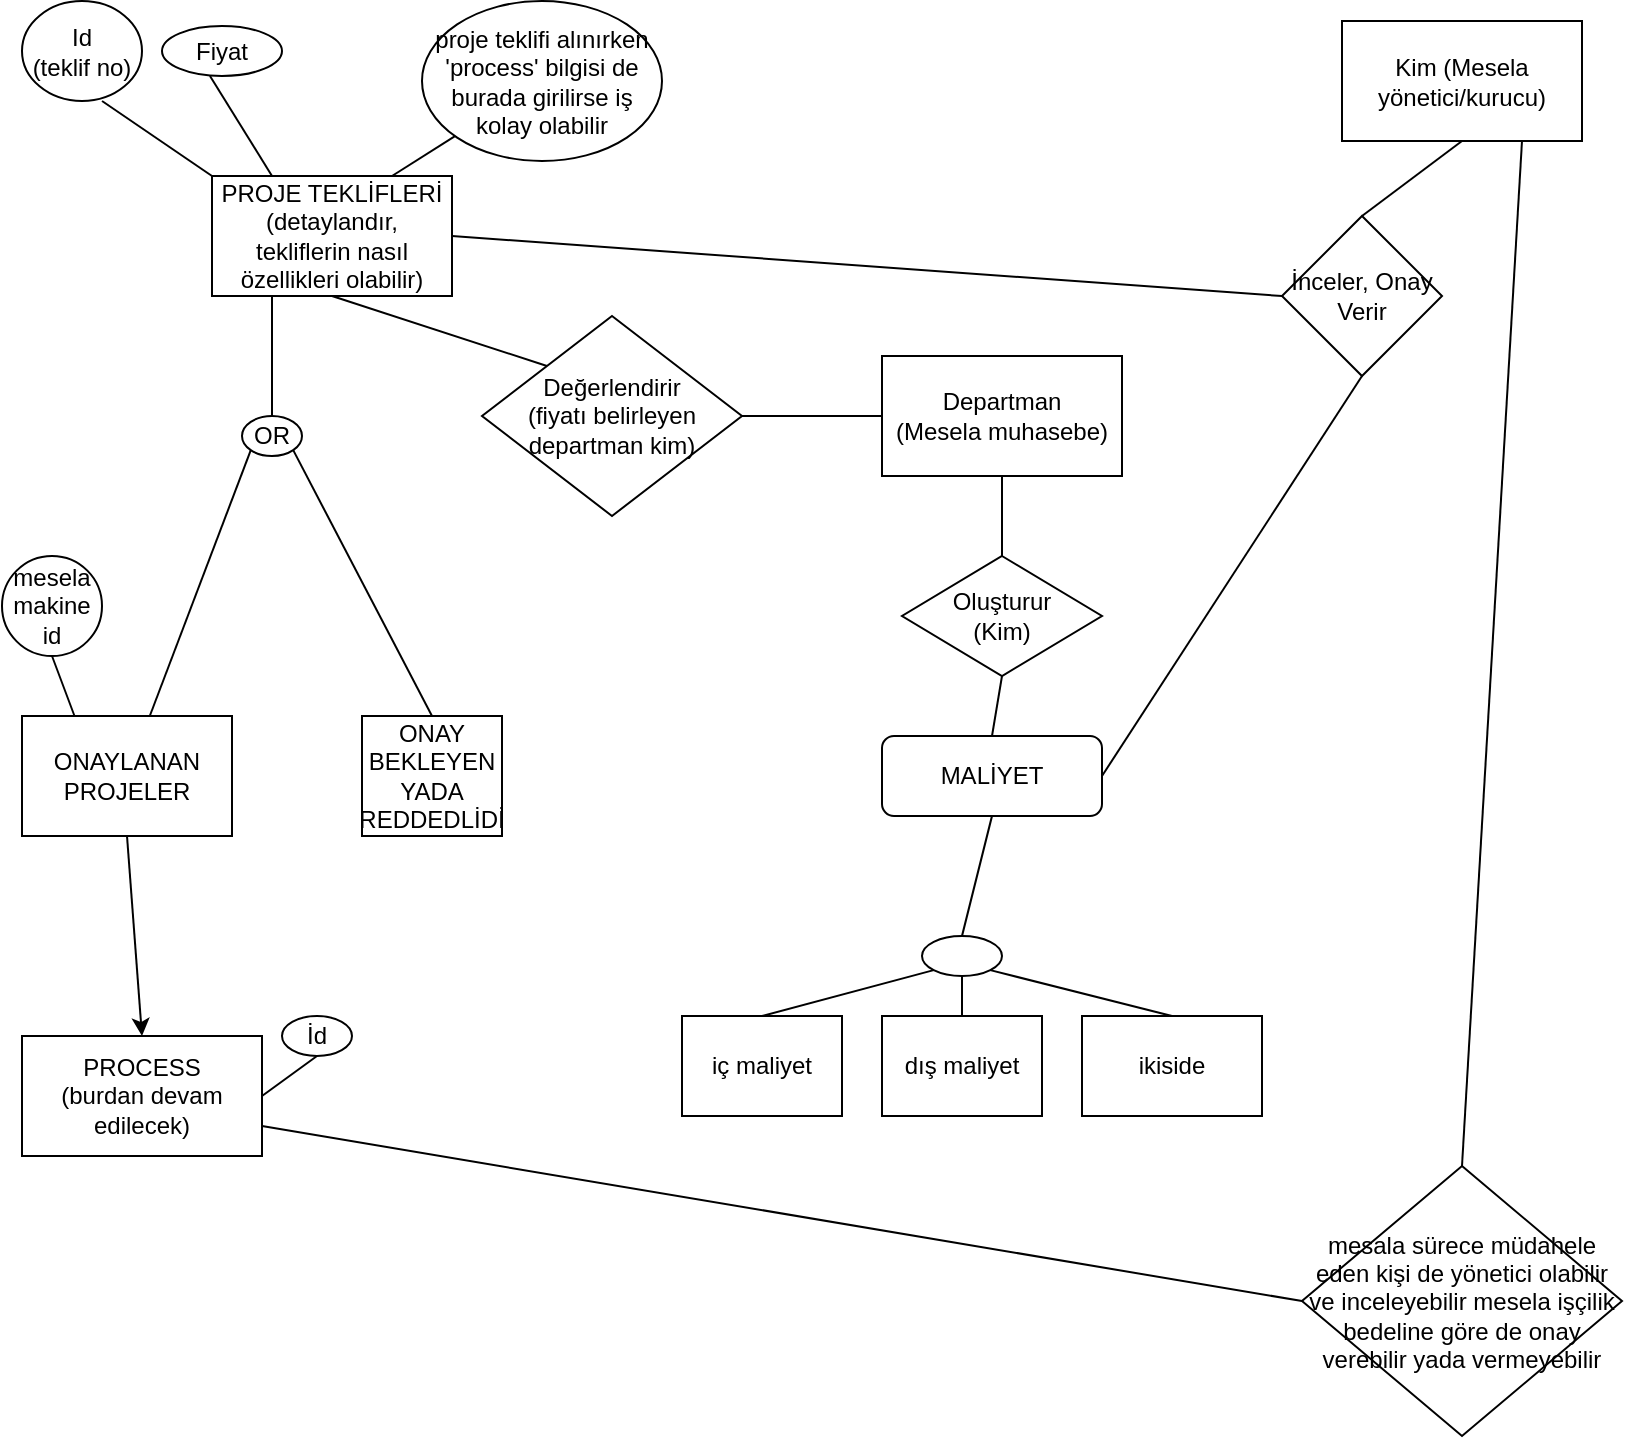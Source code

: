 <mxfile version="21.3.4" type="github">
  <diagram name="Sayfa -1" id="zG_2l_ArqiEFrmXrTz8i">
    <mxGraphModel dx="806" dy="402" grid="1" gridSize="10" guides="1" tooltips="1" connect="1" arrows="1" fold="1" page="1" pageScale="1" pageWidth="827" pageHeight="1169" math="0" shadow="0">
      <root>
        <mxCell id="0" />
        <mxCell id="1" parent="0" />
        <mxCell id="zONAMrrNQjnf0vysekHA-1" value="PROJE TEKLİFLERİ&lt;br&gt;(detaylandır,&lt;br&gt;tekliflerin nasıl özellikleri olabilir)" style="rounded=0;whiteSpace=wrap;html=1;" parent="1" vertex="1">
          <mxGeometry x="115" y="90" width="120" height="60" as="geometry" />
        </mxCell>
        <mxCell id="zONAMrrNQjnf0vysekHA-3" value="" style="endArrow=none;html=1;rounded=0;exitX=0;exitY=0;exitDx=0;exitDy=0;entryX=0.667;entryY=1;entryDx=0;entryDy=0;entryPerimeter=0;" parent="1" source="zONAMrrNQjnf0vysekHA-1" target="zONAMrrNQjnf0vysekHA-4" edge="1">
          <mxGeometry width="50" height="50" relative="1" as="geometry">
            <mxPoint x="390" y="200" as="sourcePoint" />
            <mxPoint x="180" y="130" as="targetPoint" />
          </mxGeometry>
        </mxCell>
        <mxCell id="zONAMrrNQjnf0vysekHA-4" value="Id&lt;br&gt;(teklif no)" style="ellipse;whiteSpace=wrap;html=1;" parent="1" vertex="1">
          <mxGeometry x="20" y="2.5" width="60" height="50" as="geometry" />
        </mxCell>
        <mxCell id="zONAMrrNQjnf0vysekHA-5" value="Değerlendirir&lt;br&gt;(fiyatı belirleyen departman kim)" style="rhombus;whiteSpace=wrap;html=1;" parent="1" vertex="1">
          <mxGeometry x="250" y="160" width="130" height="100" as="geometry" />
        </mxCell>
        <mxCell id="zONAMrrNQjnf0vysekHA-6" value="" style="endArrow=none;html=1;rounded=0;exitX=0;exitY=0;exitDx=0;exitDy=0;entryX=0.5;entryY=1;entryDx=0;entryDy=0;" parent="1" source="zONAMrrNQjnf0vysekHA-5" target="zONAMrrNQjnf0vysekHA-1" edge="1">
          <mxGeometry width="50" height="50" relative="1" as="geometry">
            <mxPoint x="390" y="390" as="sourcePoint" />
            <mxPoint x="440" y="340" as="targetPoint" />
          </mxGeometry>
        </mxCell>
        <mxCell id="zONAMrrNQjnf0vysekHA-7" value="MALİYET" style="rounded=1;whiteSpace=wrap;html=1;fillColor=none;" parent="1" vertex="1">
          <mxGeometry x="450" y="370" width="110" height="40" as="geometry" />
        </mxCell>
        <mxCell id="zONAMrrNQjnf0vysekHA-12" value="dış maliyet" style="rounded=0;whiteSpace=wrap;html=1;" parent="1" vertex="1">
          <mxGeometry x="450" y="510" width="80" height="50" as="geometry" />
        </mxCell>
        <mxCell id="zONAMrrNQjnf0vysekHA-13" value="iç maliyet" style="rounded=0;whiteSpace=wrap;html=1;" parent="1" vertex="1">
          <mxGeometry x="350" y="510" width="80" height="50" as="geometry" />
        </mxCell>
        <mxCell id="zONAMrrNQjnf0vysekHA-15" value="Oluşturur&lt;br&gt;(Kim)" style="rhombus;whiteSpace=wrap;html=1;" parent="1" vertex="1">
          <mxGeometry x="460" y="280" width="100" height="60" as="geometry" />
        </mxCell>
        <mxCell id="zONAMrrNQjnf0vysekHA-16" value="" style="endArrow=none;html=1;rounded=0;exitX=0.5;exitY=0;exitDx=0;exitDy=0;entryX=0.5;entryY=1;entryDx=0;entryDy=0;" parent="1" source="zONAMrrNQjnf0vysekHA-7" target="zONAMrrNQjnf0vysekHA-15" edge="1">
          <mxGeometry width="50" height="50" relative="1" as="geometry">
            <mxPoint x="390" y="390" as="sourcePoint" />
            <mxPoint x="440" y="340" as="targetPoint" />
          </mxGeometry>
        </mxCell>
        <mxCell id="zONAMrrNQjnf0vysekHA-17" value="Departman&lt;br&gt;(Mesela muhasebe)" style="rounded=0;whiteSpace=wrap;html=1;" parent="1" vertex="1">
          <mxGeometry x="450" y="180" width="120" height="60" as="geometry" />
        </mxCell>
        <mxCell id="zONAMrrNQjnf0vysekHA-18" value="" style="endArrow=none;html=1;rounded=0;entryX=0.5;entryY=1;entryDx=0;entryDy=0;exitX=0.5;exitY=0;exitDx=0;exitDy=0;" parent="1" source="zONAMrrNQjnf0vysekHA-15" target="zONAMrrNQjnf0vysekHA-17" edge="1">
          <mxGeometry width="50" height="50" relative="1" as="geometry">
            <mxPoint x="390" y="390" as="sourcePoint" />
            <mxPoint x="440" y="340" as="targetPoint" />
          </mxGeometry>
        </mxCell>
        <mxCell id="zONAMrrNQjnf0vysekHA-19" value="" style="endArrow=none;html=1;rounded=0;exitX=1;exitY=0.5;exitDx=0;exitDy=0;entryX=0;entryY=0.5;entryDx=0;entryDy=0;" parent="1" source="zONAMrrNQjnf0vysekHA-5" target="zONAMrrNQjnf0vysekHA-17" edge="1">
          <mxGeometry width="50" height="50" relative="1" as="geometry">
            <mxPoint x="390" y="390" as="sourcePoint" />
            <mxPoint x="440" y="340" as="targetPoint" />
            <Array as="points" />
          </mxGeometry>
        </mxCell>
        <mxCell id="zONAMrrNQjnf0vysekHA-21" value="Fiyat" style="ellipse;whiteSpace=wrap;html=1;" parent="1" vertex="1">
          <mxGeometry x="90" y="15" width="60" height="25" as="geometry" />
        </mxCell>
        <mxCell id="zONAMrrNQjnf0vysekHA-23" value="" style="endArrow=none;html=1;rounded=0;exitX=0.25;exitY=0;exitDx=0;exitDy=0;entryX=0.4;entryY=1;entryDx=0;entryDy=0;entryPerimeter=0;" parent="1" source="zONAMrrNQjnf0vysekHA-1" target="zONAMrrNQjnf0vysekHA-21" edge="1">
          <mxGeometry width="50" height="50" relative="1" as="geometry">
            <mxPoint x="390" y="320" as="sourcePoint" />
            <mxPoint x="440" y="270" as="targetPoint" />
          </mxGeometry>
        </mxCell>
        <mxCell id="L7gXg9hvqnpm4vM7p5AW-1" value="" style="endArrow=none;html=1;rounded=0;exitX=1;exitY=0.5;exitDx=0;exitDy=0;entryX=0.5;entryY=1;entryDx=0;entryDy=0;" edge="1" parent="1" source="zONAMrrNQjnf0vysekHA-7" target="L7gXg9hvqnpm4vM7p5AW-3">
          <mxGeometry width="50" height="50" relative="1" as="geometry">
            <mxPoint x="390" y="390" as="sourcePoint" />
            <mxPoint x="680" y="320" as="targetPoint" />
          </mxGeometry>
        </mxCell>
        <mxCell id="L7gXg9hvqnpm4vM7p5AW-2" value="Kim (Mesela yönetici/kurucu)" style="rounded=0;whiteSpace=wrap;html=1;" vertex="1" parent="1">
          <mxGeometry x="680" y="12.5" width="120" height="60" as="geometry" />
        </mxCell>
        <mxCell id="L7gXg9hvqnpm4vM7p5AW-3" value="İnceler, Onay Verir" style="rhombus;whiteSpace=wrap;html=1;" vertex="1" parent="1">
          <mxGeometry x="650" y="110" width="80" height="80" as="geometry" />
        </mxCell>
        <mxCell id="L7gXg9hvqnpm4vM7p5AW-4" value="" style="endArrow=none;html=1;rounded=0;entryX=0.5;entryY=0;entryDx=0;entryDy=0;exitX=0.5;exitY=1;exitDx=0;exitDy=0;" edge="1" parent="1" source="L7gXg9hvqnpm4vM7p5AW-2" target="L7gXg9hvqnpm4vM7p5AW-3">
          <mxGeometry width="50" height="50" relative="1" as="geometry">
            <mxPoint x="390" y="390" as="sourcePoint" />
            <mxPoint x="440" y="340" as="targetPoint" />
          </mxGeometry>
        </mxCell>
        <mxCell id="L7gXg9hvqnpm4vM7p5AW-5" value="" style="endArrow=none;html=1;rounded=0;entryX=0.5;entryY=1;entryDx=0;entryDy=0;exitX=0.5;exitY=0;exitDx=0;exitDy=0;" edge="1" parent="1" source="L7gXg9hvqnpm4vM7p5AW-7" target="zONAMrrNQjnf0vysekHA-7">
          <mxGeometry width="50" height="50" relative="1" as="geometry">
            <mxPoint x="490" y="500" as="sourcePoint" />
            <mxPoint x="440" y="520" as="targetPoint" />
          </mxGeometry>
        </mxCell>
        <mxCell id="L7gXg9hvqnpm4vM7p5AW-6" value="" style="endArrow=none;html=1;rounded=0;entryX=0.5;entryY=0;entryDx=0;entryDy=0;exitX=0.5;exitY=1;exitDx=0;exitDy=0;" edge="1" parent="1" source="L7gXg9hvqnpm4vM7p5AW-7" target="zONAMrrNQjnf0vysekHA-12">
          <mxGeometry width="50" height="50" relative="1" as="geometry">
            <mxPoint x="520" y="510" as="sourcePoint" />
            <mxPoint x="440" y="520" as="targetPoint" />
          </mxGeometry>
        </mxCell>
        <mxCell id="L7gXg9hvqnpm4vM7p5AW-7" value="" style="ellipse;whiteSpace=wrap;html=1;" vertex="1" parent="1">
          <mxGeometry x="470" y="470" width="40" height="20" as="geometry" />
        </mxCell>
        <mxCell id="L7gXg9hvqnpm4vM7p5AW-9" value="" style="endArrow=none;html=1;rounded=0;entryX=0;entryY=1;entryDx=0;entryDy=0;exitX=0.5;exitY=0;exitDx=0;exitDy=0;" edge="1" parent="1" source="zONAMrrNQjnf0vysekHA-13" target="L7gXg9hvqnpm4vM7p5AW-7">
          <mxGeometry width="50" height="50" relative="1" as="geometry">
            <mxPoint x="390" y="570" as="sourcePoint" />
            <mxPoint x="440" y="520" as="targetPoint" />
          </mxGeometry>
        </mxCell>
        <mxCell id="L7gXg9hvqnpm4vM7p5AW-10" value="ikiside" style="rounded=0;whiteSpace=wrap;html=1;" vertex="1" parent="1">
          <mxGeometry x="550" y="510" width="90" height="50" as="geometry" />
        </mxCell>
        <mxCell id="L7gXg9hvqnpm4vM7p5AW-11" value="" style="endArrow=none;html=1;rounded=0;exitX=1;exitY=1;exitDx=0;exitDy=0;entryX=0.5;entryY=0;entryDx=0;entryDy=0;" edge="1" parent="1" source="L7gXg9hvqnpm4vM7p5AW-7" target="L7gXg9hvqnpm4vM7p5AW-10">
          <mxGeometry width="50" height="50" relative="1" as="geometry">
            <mxPoint x="390" y="450" as="sourcePoint" />
            <mxPoint x="440" y="400" as="targetPoint" />
          </mxGeometry>
        </mxCell>
        <mxCell id="L7gXg9hvqnpm4vM7p5AW-13" value="" style="endArrow=none;html=1;rounded=0;exitX=1;exitY=0.5;exitDx=0;exitDy=0;entryX=0;entryY=0.5;entryDx=0;entryDy=0;" edge="1" parent="1" source="zONAMrrNQjnf0vysekHA-1" target="L7gXg9hvqnpm4vM7p5AW-3">
          <mxGeometry width="50" height="50" relative="1" as="geometry">
            <mxPoint x="390" y="210" as="sourcePoint" />
            <mxPoint x="440" y="160" as="targetPoint" />
          </mxGeometry>
        </mxCell>
        <mxCell id="L7gXg9hvqnpm4vM7p5AW-14" value="" style="endArrow=none;html=1;rounded=0;exitX=0;exitY=1;exitDx=0;exitDy=0;" edge="1" parent="1" source="L7gXg9hvqnpm4vM7p5AW-20" target="L7gXg9hvqnpm4vM7p5AW-15">
          <mxGeometry width="50" height="50" relative="1" as="geometry">
            <mxPoint x="24" y="320" as="sourcePoint" />
            <mxPoint x="60" y="260" as="targetPoint" />
          </mxGeometry>
        </mxCell>
        <mxCell id="L7gXg9hvqnpm4vM7p5AW-15" value="ONAYLANAN PROJELER" style="rounded=0;whiteSpace=wrap;html=1;" vertex="1" parent="1">
          <mxGeometry x="20" y="360" width="105" height="60" as="geometry" />
        </mxCell>
        <mxCell id="L7gXg9hvqnpm4vM7p5AW-16" value="ONAY BEKLEYEN YADA REDDEDLİDİ" style="rounded=0;whiteSpace=wrap;html=1;" vertex="1" parent="1">
          <mxGeometry x="190" y="360" width="70" height="60" as="geometry" />
        </mxCell>
        <mxCell id="L7gXg9hvqnpm4vM7p5AW-17" value="" style="endArrow=none;html=1;rounded=0;exitX=0.5;exitY=0;exitDx=0;exitDy=0;entryX=1;entryY=1;entryDx=0;entryDy=0;" edge="1" parent="1" source="L7gXg9hvqnpm4vM7p5AW-16" target="L7gXg9hvqnpm4vM7p5AW-20">
          <mxGeometry width="50" height="50" relative="1" as="geometry">
            <mxPoint x="310" y="330" as="sourcePoint" />
            <mxPoint x="360" y="280" as="targetPoint" />
          </mxGeometry>
        </mxCell>
        <mxCell id="L7gXg9hvqnpm4vM7p5AW-20" value="OR" style="ellipse;whiteSpace=wrap;html=1;" vertex="1" parent="1">
          <mxGeometry x="130" y="210" width="30" height="20" as="geometry" />
        </mxCell>
        <mxCell id="L7gXg9hvqnpm4vM7p5AW-21" value="" style="endArrow=none;html=1;rounded=0;exitX=0.5;exitY=0;exitDx=0;exitDy=0;entryX=0.25;entryY=1;entryDx=0;entryDy=0;" edge="1" parent="1" source="L7gXg9hvqnpm4vM7p5AW-20" target="zONAMrrNQjnf0vysekHA-1">
          <mxGeometry width="50" height="50" relative="1" as="geometry">
            <mxPoint x="310" y="330" as="sourcePoint" />
            <mxPoint x="360" y="280" as="targetPoint" />
          </mxGeometry>
        </mxCell>
        <mxCell id="L7gXg9hvqnpm4vM7p5AW-22" value="mesela makine id" style="ellipse;whiteSpace=wrap;html=1;" vertex="1" parent="1">
          <mxGeometry x="10" y="280" width="50" height="50" as="geometry" />
        </mxCell>
        <mxCell id="L7gXg9hvqnpm4vM7p5AW-23" value="" style="endArrow=none;html=1;rounded=0;exitX=0.25;exitY=0;exitDx=0;exitDy=0;entryX=0.5;entryY=1;entryDx=0;entryDy=0;" edge="1" parent="1" source="L7gXg9hvqnpm4vM7p5AW-15" target="L7gXg9hvqnpm4vM7p5AW-22">
          <mxGeometry width="50" height="50" relative="1" as="geometry">
            <mxPoint x="310" y="330" as="sourcePoint" />
            <mxPoint x="360" y="280" as="targetPoint" />
          </mxGeometry>
        </mxCell>
        <mxCell id="L7gXg9hvqnpm4vM7p5AW-24" value="proje teklifi alınırken &#39;process&#39; bilgisi de burada girilirse iş kolay olabilir" style="ellipse;whiteSpace=wrap;html=1;" vertex="1" parent="1">
          <mxGeometry x="220" y="2.5" width="120" height="80" as="geometry" />
        </mxCell>
        <mxCell id="L7gXg9hvqnpm4vM7p5AW-25" value="" style="endArrow=none;html=1;rounded=0;exitX=0.75;exitY=0;exitDx=0;exitDy=0;" edge="1" parent="1" source="zONAMrrNQjnf0vysekHA-1" target="L7gXg9hvqnpm4vM7p5AW-24">
          <mxGeometry width="50" height="50" relative="1" as="geometry">
            <mxPoint x="310" y="210" as="sourcePoint" />
            <mxPoint x="360" y="160" as="targetPoint" />
          </mxGeometry>
        </mxCell>
        <mxCell id="L7gXg9hvqnpm4vM7p5AW-27" value="PROCESS&lt;br&gt;(burdan devam edilecek)" style="rounded=0;whiteSpace=wrap;html=1;" vertex="1" parent="1">
          <mxGeometry x="20" y="520" width="120" height="60" as="geometry" />
        </mxCell>
        <mxCell id="L7gXg9hvqnpm4vM7p5AW-28" value="İd" style="ellipse;whiteSpace=wrap;html=1;" vertex="1" parent="1">
          <mxGeometry x="150" y="510" width="35" height="20" as="geometry" />
        </mxCell>
        <mxCell id="L7gXg9hvqnpm4vM7p5AW-29" value="" style="endArrow=none;html=1;rounded=0;exitX=1;exitY=0.5;exitDx=0;exitDy=0;entryX=0.5;entryY=1;entryDx=0;entryDy=0;" edge="1" parent="1" source="L7gXg9hvqnpm4vM7p5AW-27" target="L7gXg9hvqnpm4vM7p5AW-28">
          <mxGeometry width="50" height="50" relative="1" as="geometry">
            <mxPoint x="310" y="570" as="sourcePoint" />
            <mxPoint x="360" y="520" as="targetPoint" />
          </mxGeometry>
        </mxCell>
        <mxCell id="L7gXg9hvqnpm4vM7p5AW-30" value="" style="endArrow=classic;html=1;rounded=0;exitX=0.5;exitY=1;exitDx=0;exitDy=0;entryX=0.5;entryY=0;entryDx=0;entryDy=0;" edge="1" parent="1" source="L7gXg9hvqnpm4vM7p5AW-15" target="L7gXg9hvqnpm4vM7p5AW-27">
          <mxGeometry width="50" height="50" relative="1" as="geometry">
            <mxPoint x="310" y="450" as="sourcePoint" />
            <mxPoint x="360" y="400" as="targetPoint" />
          </mxGeometry>
        </mxCell>
        <mxCell id="L7gXg9hvqnpm4vM7p5AW-33" value="" style="endArrow=none;html=1;rounded=0;entryX=0.75;entryY=1;entryDx=0;entryDy=0;exitX=0.5;exitY=0;exitDx=0;exitDy=0;" edge="1" parent="1" source="L7gXg9hvqnpm4vM7p5AW-34" target="L7gXg9hvqnpm4vM7p5AW-2">
          <mxGeometry width="50" height="50" relative="1" as="geometry">
            <mxPoint x="780" y="590" as="sourcePoint" />
            <mxPoint x="680" y="250" as="targetPoint" />
          </mxGeometry>
        </mxCell>
        <mxCell id="L7gXg9hvqnpm4vM7p5AW-34" value="mesala sürece müdahele eden kişi de yönetici olabilir ve inceleyebilir mesela işçilik bedeline göre de onay verebilir yada vermeyebilir" style="rhombus;whiteSpace=wrap;html=1;" vertex="1" parent="1">
          <mxGeometry x="660" y="585" width="160" height="135" as="geometry" />
        </mxCell>
        <mxCell id="L7gXg9hvqnpm4vM7p5AW-35" value="" style="endArrow=none;html=1;rounded=0;entryX=0;entryY=0.5;entryDx=0;entryDy=0;exitX=1;exitY=0.75;exitDx=0;exitDy=0;" edge="1" parent="1" source="L7gXg9hvqnpm4vM7p5AW-27" target="L7gXg9hvqnpm4vM7p5AW-34">
          <mxGeometry width="50" height="50" relative="1" as="geometry">
            <mxPoint x="380" y="625" as="sourcePoint" />
            <mxPoint x="680" y="610" as="targetPoint" />
          </mxGeometry>
        </mxCell>
      </root>
    </mxGraphModel>
  </diagram>
</mxfile>
